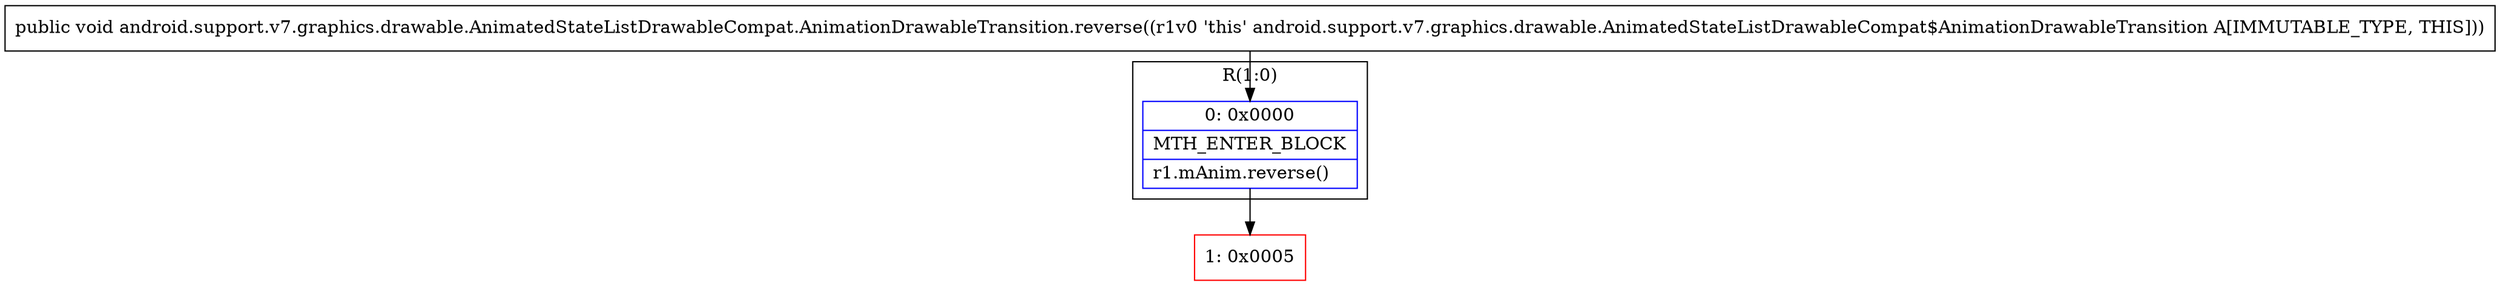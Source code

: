 digraph "CFG forandroid.support.v7.graphics.drawable.AnimatedStateListDrawableCompat.AnimationDrawableTransition.reverse()V" {
subgraph cluster_Region_1159881526 {
label = "R(1:0)";
node [shape=record,color=blue];
Node_0 [shape=record,label="{0\:\ 0x0000|MTH_ENTER_BLOCK\l|r1.mAnim.reverse()\l}"];
}
Node_1 [shape=record,color=red,label="{1\:\ 0x0005}"];
MethodNode[shape=record,label="{public void android.support.v7.graphics.drawable.AnimatedStateListDrawableCompat.AnimationDrawableTransition.reverse((r1v0 'this' android.support.v7.graphics.drawable.AnimatedStateListDrawableCompat$AnimationDrawableTransition A[IMMUTABLE_TYPE, THIS])) }"];
MethodNode -> Node_0;
Node_0 -> Node_1;
}


